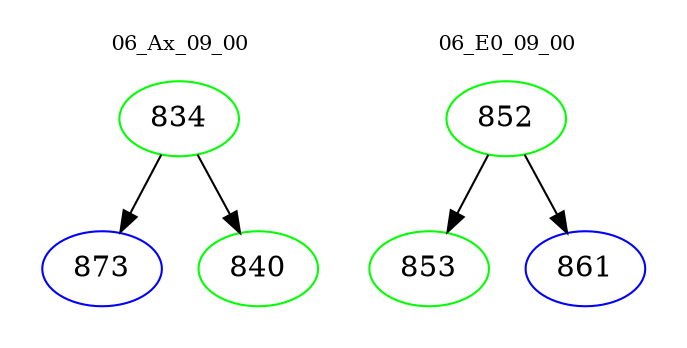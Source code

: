 digraph{
subgraph cluster_0 {
color = white
label = "06_Ax_09_00";
fontsize=10;
T0_834 [label="834", color="green"]
T0_834 -> T0_873 [color="black"]
T0_873 [label="873", color="blue"]
T0_834 -> T0_840 [color="black"]
T0_840 [label="840", color="green"]
}
subgraph cluster_1 {
color = white
label = "06_E0_09_00";
fontsize=10;
T1_852 [label="852", color="green"]
T1_852 -> T1_853 [color="black"]
T1_853 [label="853", color="green"]
T1_852 -> T1_861 [color="black"]
T1_861 [label="861", color="blue"]
}
}
